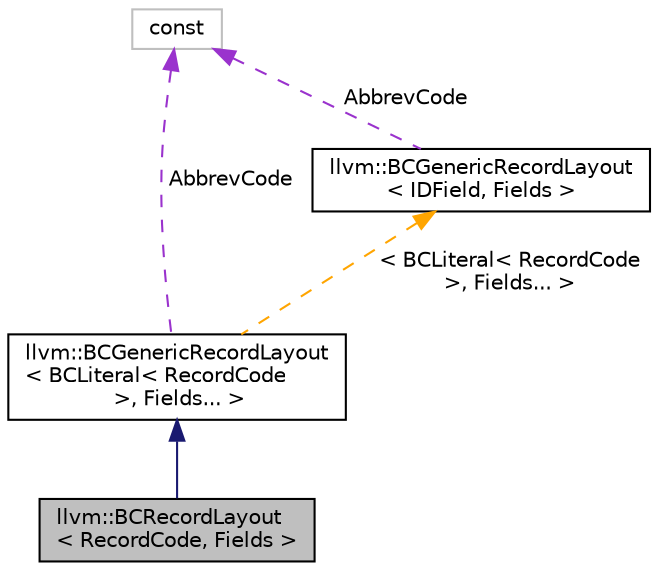 digraph "llvm::BCRecordLayout&lt; RecordCode, Fields &gt;"
{
 // LATEX_PDF_SIZE
  bgcolor="transparent";
  edge [fontname="Helvetica",fontsize="10",labelfontname="Helvetica",labelfontsize="10"];
  node [fontname="Helvetica",fontsize="10",shape=record];
  Node1 [label="llvm::BCRecordLayout\l\< RecordCode, Fields \>",height=0.2,width=0.4,color="black", fillcolor="grey75", style="filled", fontcolor="black",tooltip="A record with a fixed record code."];
  Node2 -> Node1 [dir="back",color="midnightblue",fontsize="10",style="solid",fontname="Helvetica"];
  Node2 [label="llvm::BCGenericRecordLayout\l\< BCLiteral\< RecordCode\l \>, Fields... \>",height=0.2,width=0.4,color="black",URL="$classllvm_1_1BCGenericRecordLayout.html",tooltip=" "];
  Node3 -> Node2 [dir="back",color="darkorchid3",fontsize="10",style="dashed",label=" AbbrevCode" ,fontname="Helvetica"];
  Node3 [label="const",height=0.2,width=0.4,color="grey75",tooltip=" "];
  Node4 -> Node2 [dir="back",color="orange",fontsize="10",style="dashed",label=" \< BCLiteral\< RecordCode\l \>, Fields... \>" ,fontname="Helvetica"];
  Node4 [label="llvm::BCGenericRecordLayout\l\< IDField, Fields \>",height=0.2,width=0.4,color="black",URL="$classllvm_1_1BCGenericRecordLayout.html",tooltip="Represents a single bitcode record type."];
  Node3 -> Node4 [dir="back",color="darkorchid3",fontsize="10",style="dashed",label=" AbbrevCode" ,fontname="Helvetica"];
}

